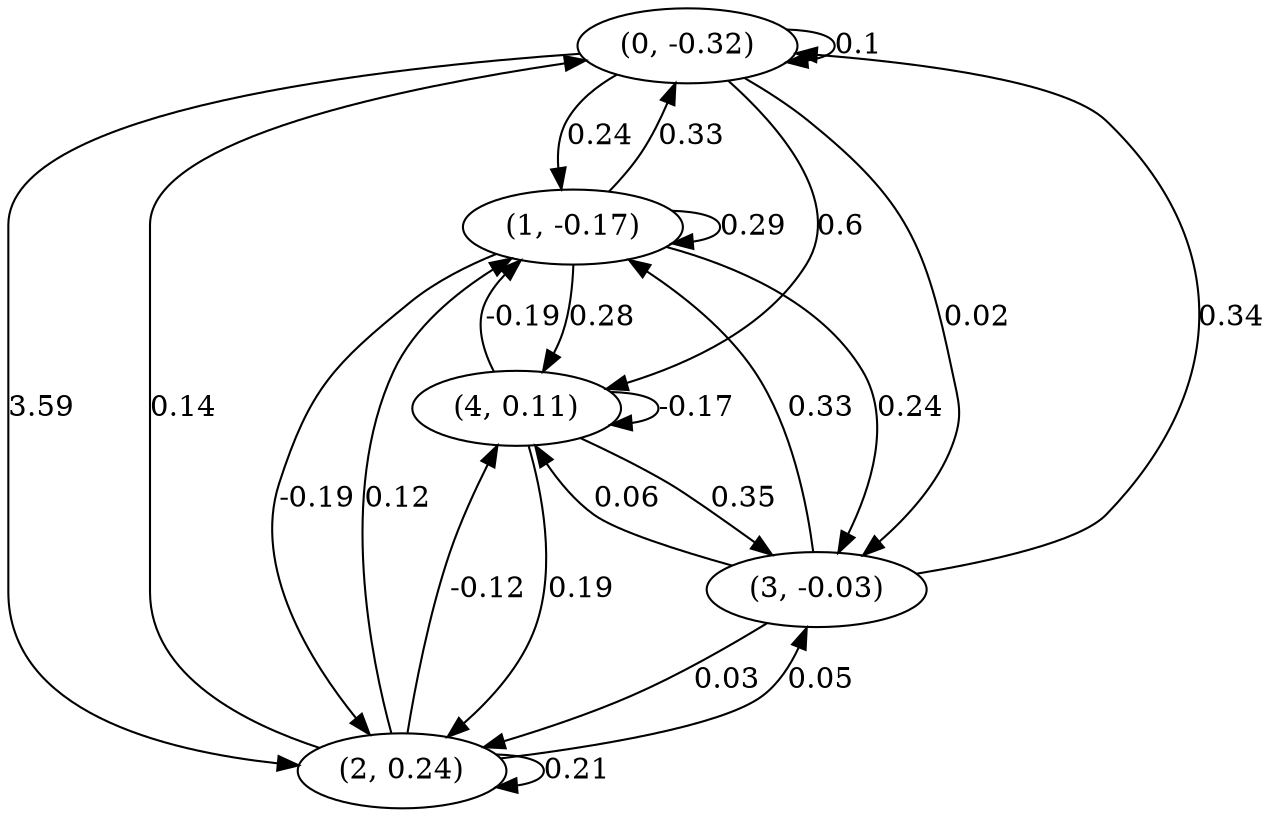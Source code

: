 digraph {
    0 [ label = "(0, -0.32)" ]
    1 [ label = "(1, -0.17)" ]
    2 [ label = "(2, 0.24)" ]
    3 [ label = "(3, -0.03)" ]
    4 [ label = "(4, 0.11)" ]
    0 -> 0 [ label = "0.1" ]
    1 -> 1 [ label = "0.29" ]
    2 -> 2 [ label = "0.21" ]
    4 -> 4 [ label = "-0.17" ]
    1 -> 0 [ label = "0.33" ]
    2 -> 0 [ label = "0.14" ]
    3 -> 0 [ label = "0.34" ]
    0 -> 1 [ label = "0.24" ]
    2 -> 1 [ label = "0.12" ]
    3 -> 1 [ label = "0.33" ]
    4 -> 1 [ label = "-0.19" ]
    0 -> 2 [ label = "3.59" ]
    1 -> 2 [ label = "-0.19" ]
    3 -> 2 [ label = "0.03" ]
    4 -> 2 [ label = "0.19" ]
    0 -> 3 [ label = "0.02" ]
    1 -> 3 [ label = "0.24" ]
    2 -> 3 [ label = "0.05" ]
    4 -> 3 [ label = "0.35" ]
    0 -> 4 [ label = "0.6" ]
    1 -> 4 [ label = "0.28" ]
    2 -> 4 [ label = "-0.12" ]
    3 -> 4 [ label = "0.06" ]
}

